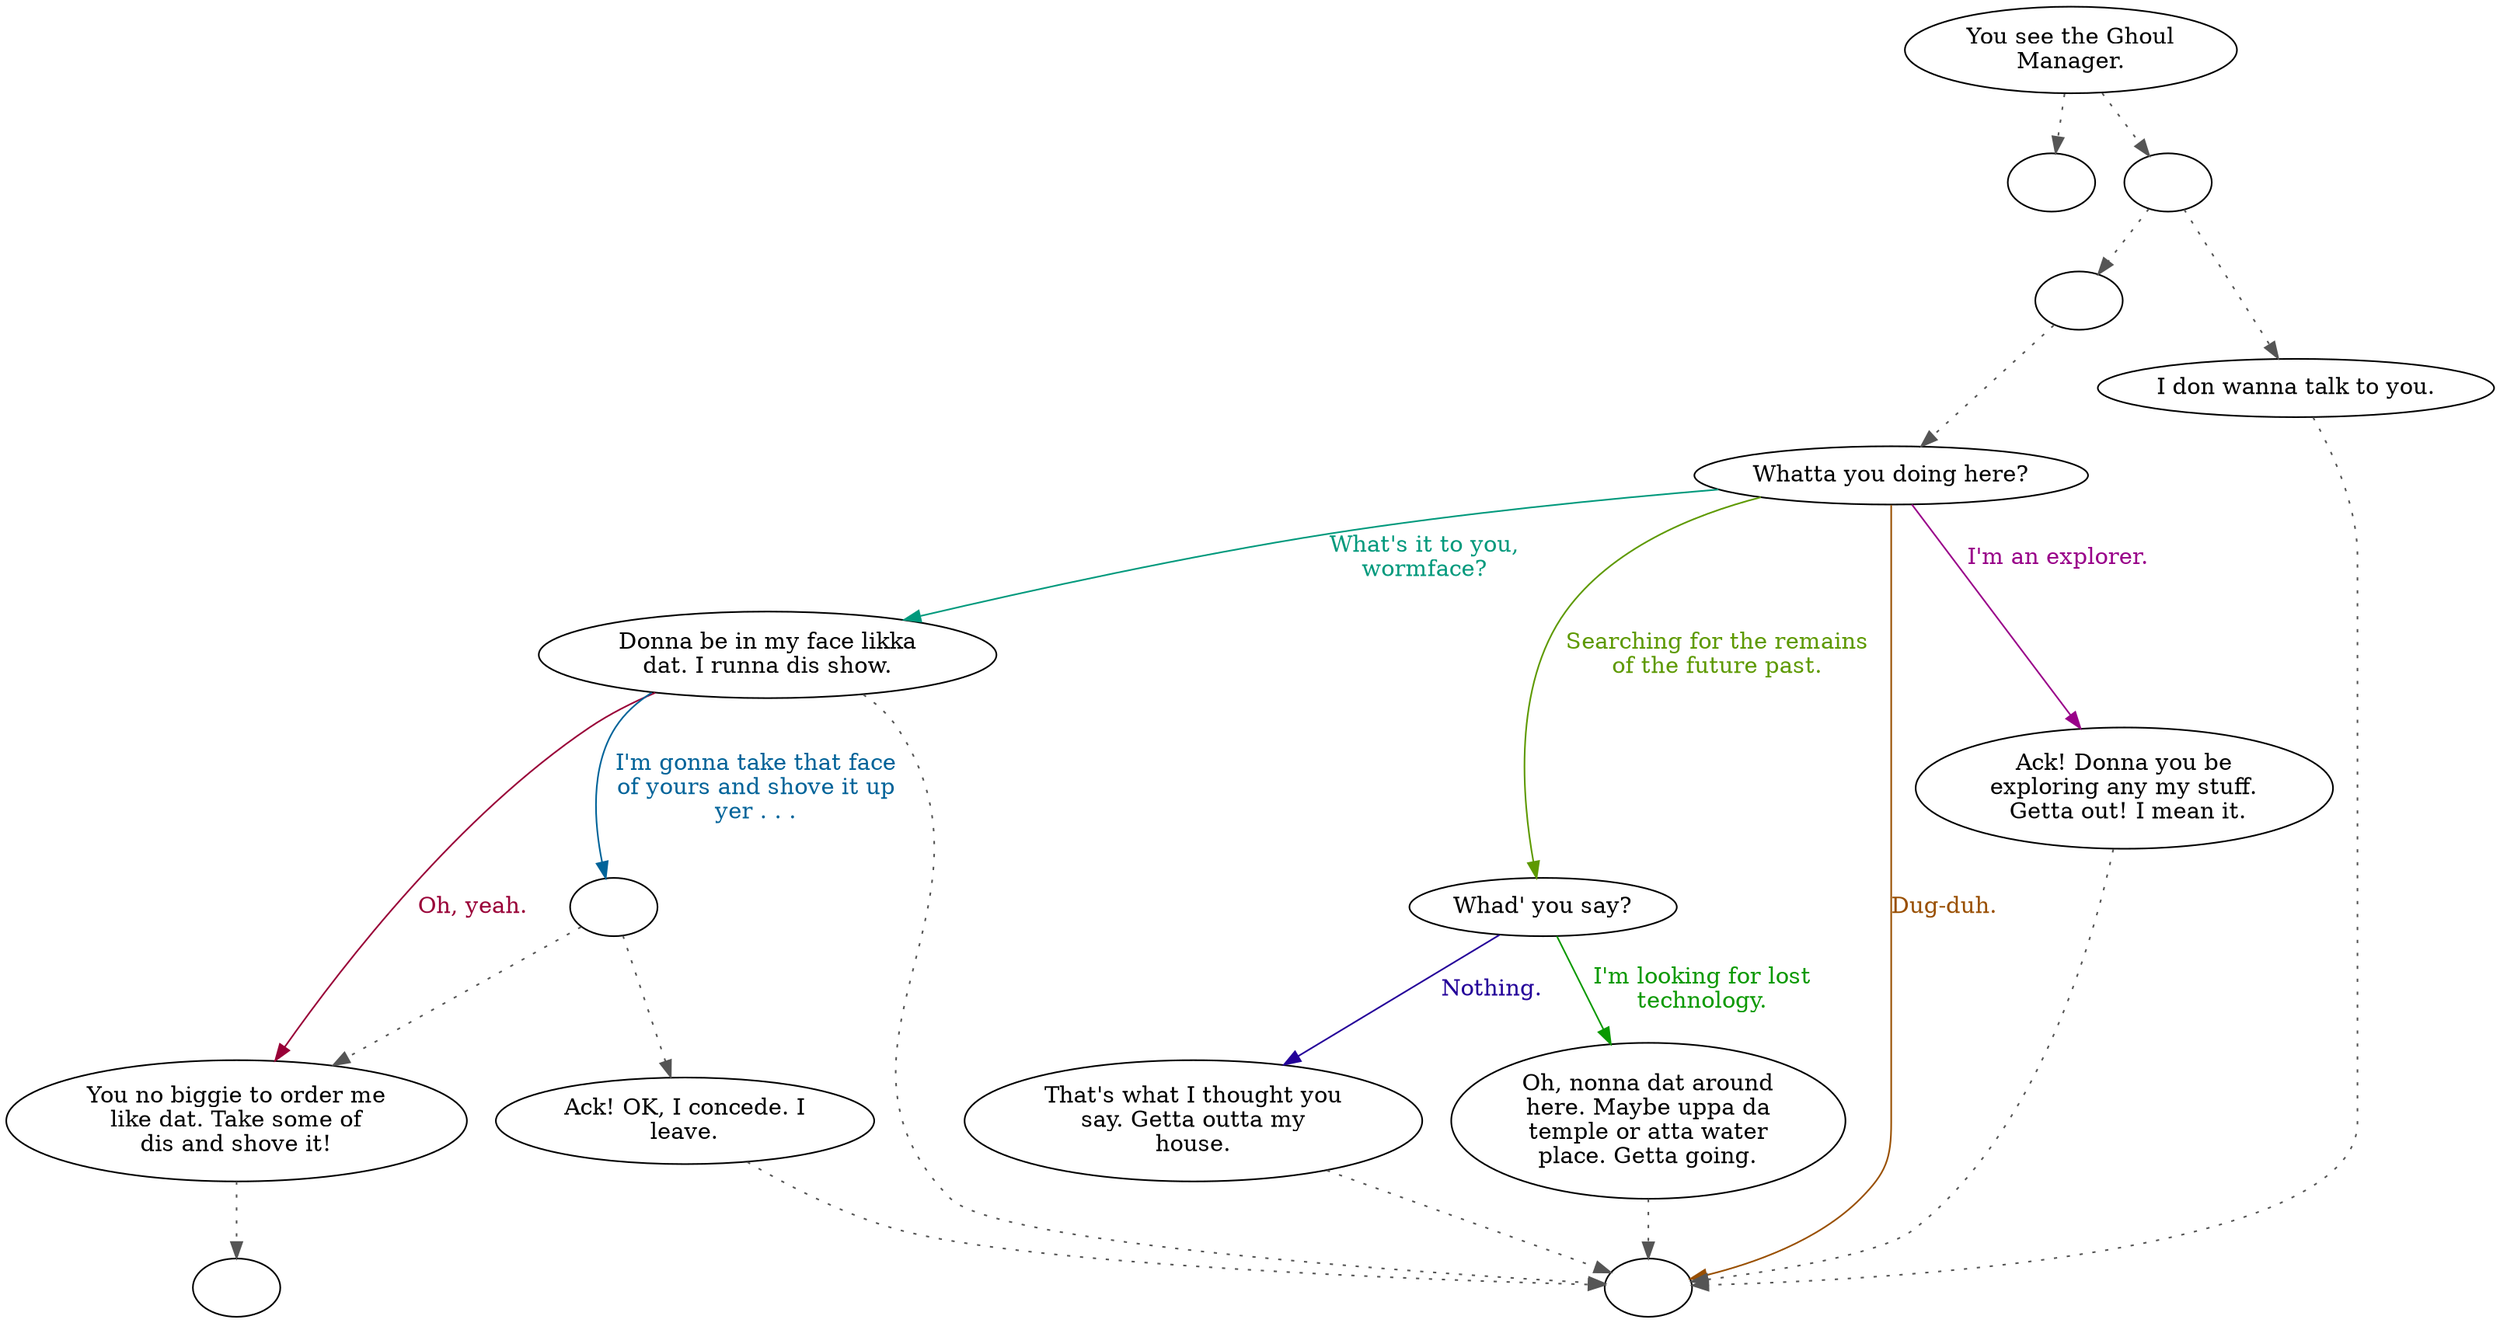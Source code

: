 digraph GHOUL {
  "start" [style=filled       fillcolor="#FFFFFF"       color="#000000"]
  "start" -> "timeforwhat" [style=dotted color="#555555"]
  "start" -> "pre_dialogue" [style=dotted color="#555555"]
  "start" [label="You see the Ghoul\nManager."]
  "timeforwhat" [style=filled       fillcolor="#FFFFFF"       color="#000000"]
  "timeforwhat" [label=""]
  "do_dialogue" [style=filled       fillcolor="#FFFFFF"       color="#000000"]
  "do_dialogue" -> "ghoul00" [style=dotted color="#555555"]
  "do_dialogue" [label=""]
  "pre_dialogue" [style=filled       fillcolor="#FFFFFF"       color="#000000"]
  "pre_dialogue" -> "ghoul08" [style=dotted color="#555555"]
  "pre_dialogue" -> "do_dialogue" [style=dotted color="#555555"]
  "pre_dialogue" [label=""]
  "ghoulend" [style=filled       fillcolor="#FFFFFF"       color="#000000"]
  "ghoulend" [label=""]
  "ghoulcbt" [style=filled       fillcolor="#FFFFFF"       color="#000000"]
  "ghoulcbt" [label=""]
  "ghoul00" [style=filled       fillcolor="#FFFFFF"       color="#000000"]
  "ghoul00" [label="Whatta you doing here?"]
  "ghoul00" -> "ghoul01" [label="Searching for the remains\nof the future past." color="#5D9900" fontcolor="#5D9900"]
  "ghoul00" -> "ghoul04" [label="I'm an explorer." color="#990089" fontcolor="#990089"]
  "ghoul00" -> "ghoul05" [label="What's it to you,\nwormface?" color="#00997C" fontcolor="#00997C"]
  "ghoul00" -> "ghoulend" [label="Dug-duh." color="#994F00" fontcolor="#994F00"]
  "ghoul01" [style=filled       fillcolor="#FFFFFF"       color="#000000"]
  "ghoul01" [label="Whad' you say?"]
  "ghoul01" -> "ghoul02" [label="Nothing." color="#230099" fontcolor="#230099"]
  "ghoul01" -> "ghoul03" [label="I'm looking for lost\ntechnology." color="#0A9900" fontcolor="#0A9900"]
  "ghoul02" [style=filled       fillcolor="#FFFFFF"       color="#000000"]
  "ghoul02" -> "ghoulend" [style=dotted color="#555555"]
  "ghoul02" [label="That's what I thought you\nsay. Getta outta my\nhouse."]
  "ghoul03" [style=filled       fillcolor="#FFFFFF"       color="#000000"]
  "ghoul03" -> "ghoulend" [style=dotted color="#555555"]
  "ghoul03" [label="Oh, nonna dat around\nhere. Maybe uppa da\ntemple or atta water\nplace. Getta going."]
  "ghoul04" [style=filled       fillcolor="#FFFFFF"       color="#000000"]
  "ghoul04" -> "ghoulend" [style=dotted color="#555555"]
  "ghoul04" [label="Ack! Donna you be\nexploring any my stuff.\n Getta out! I mean it."]
  "ghoul05" [style=filled       fillcolor="#FFFFFF"       color="#000000"]
  "ghoul05" -> "ghoulend" [style=dotted color="#555555"]
  "ghoul05" [label="Donna be in my face likka\ndat. I runna dis show."]
  "ghoul05" -> "ghoul07" [label="Oh, yeah." color="#990037" fontcolor="#990037"]
  "ghoul05" -> "ghoul05a" [label="I'm gonna take that face\nof yours and shove it up\nyer . . ." color="#006399" fontcolor="#006399"]
  "ghoul05a" [style=filled       fillcolor="#FFFFFF"       color="#000000"]
  "ghoul05a" -> "ghoul06" [style=dotted color="#555555"]
  "ghoul05a" -> "ghoul07" [style=dotted color="#555555"]
  "ghoul05a" [label=""]
  "ghoul06" [style=filled       fillcolor="#FFFFFF"       color="#000000"]
  "ghoul06" -> "ghoulend" [style=dotted color="#555555"]
  "ghoul06" [label="Ack! OK, I concede. I\nleave."]
  "ghoul07" [style=filled       fillcolor="#FFFFFF"       color="#000000"]
  "ghoul07" -> "ghoulcbt" [style=dotted color="#555555"]
  "ghoul07" [label="You no biggie to order me\nlike dat. Take some of\ndis and shove it!"]
  "ghoul08" [style=filled       fillcolor="#FFFFFF"       color="#000000"]
  "ghoul08" -> "ghoulend" [style=dotted color="#555555"]
  "ghoul08" [label="I don wanna talk to you."]
}